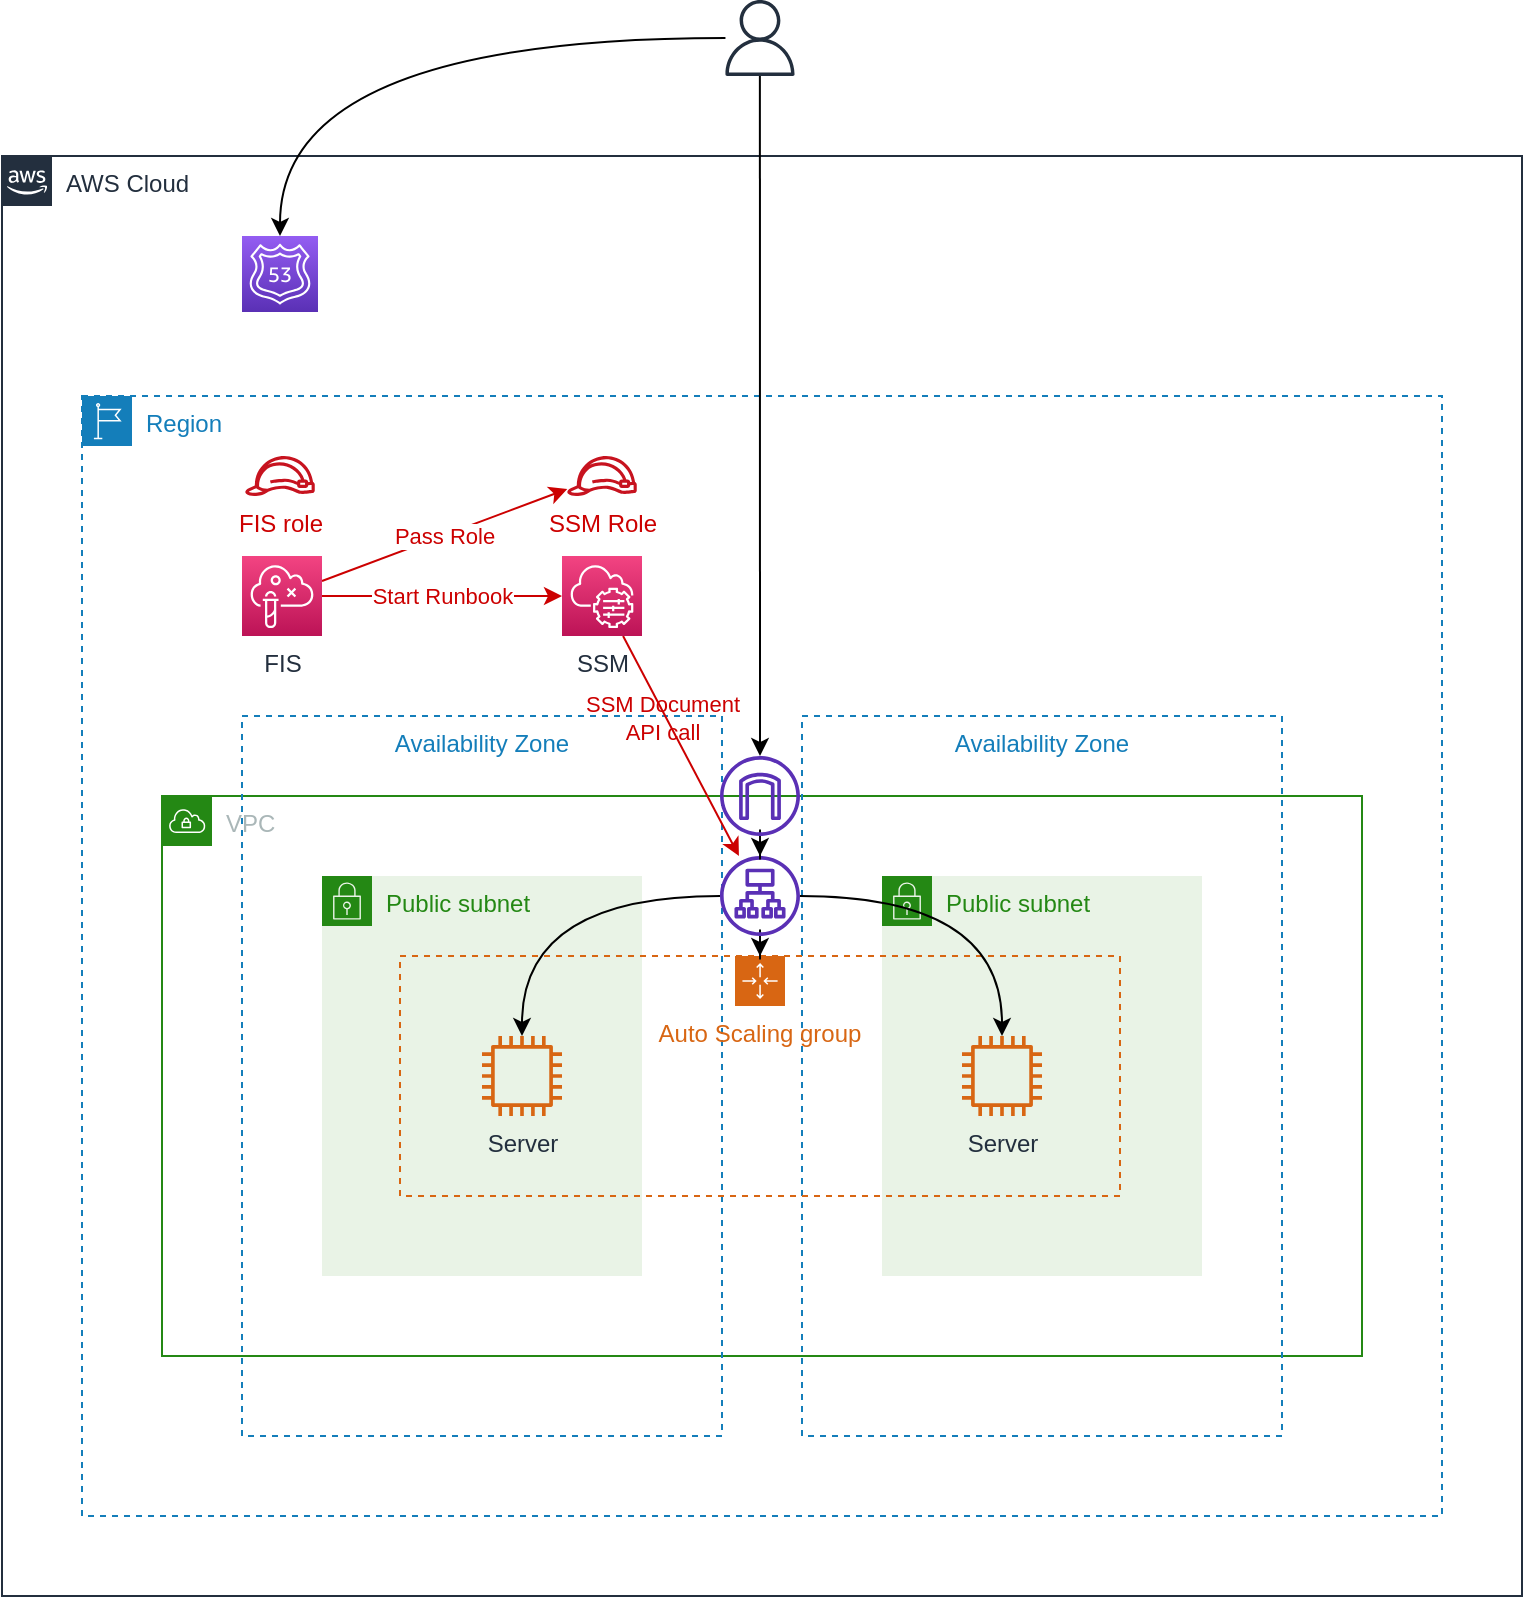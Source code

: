 <mxfile version="14.6.13" type="device"><diagram id="-xoFR7a4HKE300b-0tRi" name="Page-1"><mxGraphModel dx="946" dy="680" grid="1" gridSize="10" guides="1" tooltips="1" connect="1" arrows="1" fold="1" page="1" pageScale="1" pageWidth="850" pageHeight="1100" math="0" shadow="0"><root><mxCell id="0"/><mxCell id="1" parent="0"/><mxCell id="9P1diAjYhTQcRiJ22vYs-1" value="AWS Cloud" style="points=[[0,0],[0.25,0],[0.5,0],[0.75,0],[1,0],[1,0.25],[1,0.5],[1,0.75],[1,1],[0.75,1],[0.5,1],[0.25,1],[0,1],[0,0.75],[0,0.5],[0,0.25]];outlineConnect=0;gradientColor=none;html=1;whiteSpace=wrap;fontSize=12;fontStyle=0;shape=mxgraph.aws4.group;grIcon=mxgraph.aws4.group_aws_cloud_alt;strokeColor=#232F3E;fillColor=none;verticalAlign=top;align=left;spacingLeft=30;fontColor=#232F3E;dashed=0;" parent="1" vertex="1"><mxGeometry x="80" y="80" width="760" height="720" as="geometry"/></mxCell><mxCell id="9P1diAjYhTQcRiJ22vYs-2" value="Region" style="points=[[0,0],[0.25,0],[0.5,0],[0.75,0],[1,0],[1,0.25],[1,0.5],[1,0.75],[1,1],[0.75,1],[0.5,1],[0.25,1],[0,1],[0,0.75],[0,0.5],[0,0.25]];outlineConnect=0;gradientColor=none;html=1;whiteSpace=wrap;fontSize=12;fontStyle=0;shape=mxgraph.aws4.group;grIcon=mxgraph.aws4.group_region;strokeColor=#147EBA;fillColor=none;verticalAlign=top;align=left;spacingLeft=30;fontColor=#147EBA;dashed=1;" parent="1" vertex="1"><mxGeometry x="120" y="200" width="680" height="560" as="geometry"/></mxCell><mxCell id="9P1diAjYhTQcRiJ22vYs-12" value="VPC" style="points=[[0,0],[0.25,0],[0.5,0],[0.75,0],[1,0],[1,0.25],[1,0.5],[1,0.75],[1,1],[0.75,1],[0.5,1],[0.25,1],[0,1],[0,0.75],[0,0.5],[0,0.25]];outlineConnect=0;gradientColor=none;html=1;whiteSpace=wrap;fontSize=12;fontStyle=0;shape=mxgraph.aws4.group;grIcon=mxgraph.aws4.group_vpc;strokeColor=#248814;fillColor=none;verticalAlign=top;align=left;spacingLeft=30;fontColor=#AAB7B8;dashed=0;" parent="1" vertex="1"><mxGeometry x="160" y="400" width="600" height="280" as="geometry"/></mxCell><mxCell id="9P1diAjYhTQcRiJ22vYs-3" value="Availability Zone" style="fillColor=none;strokeColor=#147EBA;dashed=1;verticalAlign=top;fontStyle=0;fontColor=#147EBA;" parent="1" vertex="1"><mxGeometry x="200" y="360" width="240" height="360" as="geometry"/></mxCell><mxCell id="9P1diAjYhTQcRiJ22vYs-4" value="Availability Zone" style="fillColor=none;strokeColor=#147EBA;dashed=1;verticalAlign=top;fontStyle=0;fontColor=#147EBA;" parent="1" vertex="1"><mxGeometry x="480" y="360" width="240" height="360" as="geometry"/></mxCell><mxCell id="9P1diAjYhTQcRiJ22vYs-6" value="Public subnet" style="points=[[0,0],[0.25,0],[0.5,0],[0.75,0],[1,0],[1,0.25],[1,0.5],[1,0.75],[1,1],[0.75,1],[0.5,1],[0.25,1],[0,1],[0,0.75],[0,0.5],[0,0.25]];outlineConnect=0;gradientColor=none;html=1;whiteSpace=wrap;fontSize=12;fontStyle=0;shape=mxgraph.aws4.group;grIcon=mxgraph.aws4.group_security_group;grStroke=0;strokeColor=#248814;fillColor=#E9F3E6;verticalAlign=top;align=left;spacingLeft=30;fontColor=#248814;dashed=0;" parent="1" vertex="1"><mxGeometry x="240" y="440" width="160" height="200" as="geometry"/></mxCell><mxCell id="9P1diAjYhTQcRiJ22vYs-10" value="Public subnet" style="points=[[0,0],[0.25,0],[0.5,0],[0.75,0],[1,0],[1,0.25],[1,0.5],[1,0.75],[1,1],[0.75,1],[0.5,1],[0.25,1],[0,1],[0,0.75],[0,0.5],[0,0.25]];outlineConnect=0;gradientColor=none;html=1;whiteSpace=wrap;fontSize=12;fontStyle=0;shape=mxgraph.aws4.group;grIcon=mxgraph.aws4.group_security_group;grStroke=0;strokeColor=#248814;fillColor=#E9F3E6;verticalAlign=top;align=left;spacingLeft=30;fontColor=#248814;dashed=0;" parent="1" vertex="1"><mxGeometry x="520" y="440" width="160" height="200" as="geometry"/></mxCell><mxCell id="9P1diAjYhTQcRiJ22vYs-7" value="Auto Scaling group" style="points=[[0,0],[0.25,0],[0.5,0],[0.75,0],[1,0],[1,0.25],[1,0.5],[1,0.75],[1,1],[0.75,1],[0.5,1],[0.25,1],[0,1],[0,0.75],[0,0.5],[0,0.25]];outlineConnect=0;gradientColor=none;html=1;whiteSpace=wrap;fontSize=12;fontStyle=0;shape=mxgraph.aws4.groupCenter;grIcon=mxgraph.aws4.group_auto_scaling_group;grStroke=1;strokeColor=#D86613;fillColor=none;verticalAlign=top;align=center;fontColor=#D86613;dashed=1;spacingTop=25;" parent="1" vertex="1"><mxGeometry x="279" y="480" width="360" height="120" as="geometry"/></mxCell><mxCell id="9P1diAjYhTQcRiJ22vYs-8" value="Server" style="outlineConnect=0;fontColor=#232F3E;gradientColor=none;fillColor=#D86613;strokeColor=none;dashed=0;verticalLabelPosition=bottom;verticalAlign=top;align=center;html=1;fontSize=12;fontStyle=0;aspect=fixed;pointerEvents=1;shape=mxgraph.aws4.instance2;" parent="1" vertex="1"><mxGeometry x="320" y="520" width="40" height="40" as="geometry"/></mxCell><mxCell id="9P1diAjYhTQcRiJ22vYs-9" value="Server" style="outlineConnect=0;fontColor=#232F3E;gradientColor=none;fillColor=#D86613;strokeColor=none;dashed=0;verticalLabelPosition=bottom;verticalAlign=top;align=center;html=1;fontSize=12;fontStyle=0;aspect=fixed;pointerEvents=1;shape=mxgraph.aws4.instance2;" parent="1" vertex="1"><mxGeometry x="560" y="520" width="40" height="40" as="geometry"/></mxCell><mxCell id="9P1diAjYhTQcRiJ22vYs-13" style="edgeStyle=orthogonalEdgeStyle;rounded=0;orthogonalLoop=1;jettySize=auto;html=1;curved=1;" parent="1" source="9P1diAjYhTQcRiJ22vYs-5" target="9P1diAjYhTQcRiJ22vYs-8" edge="1"><mxGeometry relative="1" as="geometry"/></mxCell><mxCell id="9P1diAjYhTQcRiJ22vYs-14" style="edgeStyle=orthogonalEdgeStyle;curved=1;rounded=0;orthogonalLoop=1;jettySize=auto;html=1;" parent="1" source="9P1diAjYhTQcRiJ22vYs-5" target="9P1diAjYhTQcRiJ22vYs-9" edge="1"><mxGeometry relative="1" as="geometry"/></mxCell><mxCell id="9P1diAjYhTQcRiJ22vYs-16" style="edgeStyle=orthogonalEdgeStyle;curved=1;rounded=0;orthogonalLoop=1;jettySize=auto;html=1;" parent="1" source="9P1diAjYhTQcRiJ22vYs-5" target="9P1diAjYhTQcRiJ22vYs-7" edge="1"><mxGeometry relative="1" as="geometry"/></mxCell><mxCell id="9P1diAjYhTQcRiJ22vYs-5" value="" style="outlineConnect=0;fontColor=#232F3E;gradientColor=none;fillColor=#5A30B5;strokeColor=none;dashed=0;verticalLabelPosition=bottom;verticalAlign=top;align=center;html=1;fontSize=12;fontStyle=0;aspect=fixed;pointerEvents=1;shape=mxgraph.aws4.application_load_balancer;" parent="1" vertex="1"><mxGeometry x="439" y="430" width="40" height="40" as="geometry"/></mxCell><mxCell id="9P1diAjYhTQcRiJ22vYs-17" style="edgeStyle=orthogonalEdgeStyle;curved=1;rounded=0;orthogonalLoop=1;jettySize=auto;html=1;" parent="1" source="9P1diAjYhTQcRiJ22vYs-11" target="9P1diAjYhTQcRiJ22vYs-5" edge="1"><mxGeometry relative="1" as="geometry"/></mxCell><mxCell id="9P1diAjYhTQcRiJ22vYs-11" value="" style="outlineConnect=0;fontColor=#232F3E;gradientColor=none;fillColor=#5A30B5;strokeColor=none;dashed=0;verticalLabelPosition=bottom;verticalAlign=top;align=center;html=1;fontSize=12;fontStyle=0;aspect=fixed;pointerEvents=1;shape=mxgraph.aws4.internet_gateway;" parent="1" vertex="1"><mxGeometry x="439" y="380" width="40" height="40" as="geometry"/></mxCell><mxCell id="9P1diAjYhTQcRiJ22vYs-19" style="edgeStyle=orthogonalEdgeStyle;curved=1;rounded=0;orthogonalLoop=1;jettySize=auto;html=1;" parent="1" source="9P1diAjYhTQcRiJ22vYs-18" target="9P1diAjYhTQcRiJ22vYs-11" edge="1"><mxGeometry relative="1" as="geometry"/></mxCell><mxCell id="9P1diAjYhTQcRiJ22vYs-23" style="edgeStyle=orthogonalEdgeStyle;curved=1;rounded=0;orthogonalLoop=1;jettySize=auto;html=1;" parent="1" source="9P1diAjYhTQcRiJ22vYs-18" target="9P1diAjYhTQcRiJ22vYs-22" edge="1"><mxGeometry relative="1" as="geometry"/></mxCell><mxCell id="9P1diAjYhTQcRiJ22vYs-18" value="" style="outlineConnect=0;fontColor=#232F3E;gradientColor=none;fillColor=#232F3E;strokeColor=none;dashed=0;verticalLabelPosition=bottom;verticalAlign=top;align=center;html=1;fontSize=12;fontStyle=0;aspect=fixed;pointerEvents=1;shape=mxgraph.aws4.user;" parent="1" vertex="1"><mxGeometry x="440" y="2" width="38" height="38" as="geometry"/></mxCell><mxCell id="9P1diAjYhTQcRiJ22vYs-22" value="" style="points=[[0,0,0],[0.25,0,0],[0.5,0,0],[0.75,0,0],[1,0,0],[0,1,0],[0.25,1,0],[0.5,1,0],[0.75,1,0],[1,1,0],[0,0.25,0],[0,0.5,0],[0,0.75,0],[1,0.25,0],[1,0.5,0],[1,0.75,0]];outlineConnect=0;fontColor=#232F3E;gradientColor=#945DF2;gradientDirection=north;fillColor=#5A30B5;strokeColor=#ffffff;dashed=0;verticalLabelPosition=bottom;verticalAlign=top;align=center;html=1;fontSize=12;fontStyle=0;aspect=fixed;shape=mxgraph.aws4.resourceIcon;resIcon=mxgraph.aws4.route_53;" parent="1" vertex="1"><mxGeometry x="200" y="120" width="38" height="38" as="geometry"/></mxCell><mxCell id="gvMbLIlg4Rt3loEpMohx-5" value="Start Runbook" style="edgeStyle=orthogonalEdgeStyle;rounded=0;orthogonalLoop=1;jettySize=auto;html=1;fontColor=#CC0000;strokeColor=#CC0000;" edge="1" parent="1" source="gvMbLIlg4Rt3loEpMohx-1" target="gvMbLIlg4Rt3loEpMohx-2"><mxGeometry relative="1" as="geometry"/></mxCell><mxCell id="gvMbLIlg4Rt3loEpMohx-6" value="Pass Role" style="rounded=0;orthogonalLoop=1;jettySize=auto;html=1;strokeColor=#CC0000;fontColor=#CC0000;" edge="1" parent="1" source="gvMbLIlg4Rt3loEpMohx-1" target="gvMbLIlg4Rt3loEpMohx-4"><mxGeometry relative="1" as="geometry"/></mxCell><mxCell id="gvMbLIlg4Rt3loEpMohx-1" value="FIS" style="points=[[0,0,0],[0.25,0,0],[0.5,0,0],[0.75,0,0],[1,0,0],[0,1,0],[0.25,1,0],[0.5,1,0],[0.75,1,0],[1,1,0],[0,0.25,0],[0,0.5,0],[0,0.75,0],[1,0.25,0],[1,0.5,0],[1,0.75,0]];points=[[0,0,0],[0.25,0,0],[0.5,0,0],[0.75,0,0],[1,0,0],[0,1,0],[0.25,1,0],[0.5,1,0],[0.75,1,0],[1,1,0],[0,0.25,0],[0,0.5,0],[0,0.75,0],[1,0.25,0],[1,0.5,0],[1,0.75,0]];outlineConnect=0;fontColor=#232F3E;gradientColor=#F34482;gradientDirection=north;fillColor=#BC1356;strokeColor=#ffffff;dashed=0;verticalLabelPosition=bottom;verticalAlign=top;align=center;html=1;fontSize=12;fontStyle=0;aspect=fixed;shape=mxgraph.aws4.resourceIcon;resIcon=mxgraph.aws4.fault_injection_simulator;" vertex="1" parent="1"><mxGeometry x="200" y="280" width="40" height="40" as="geometry"/></mxCell><mxCell id="gvMbLIlg4Rt3loEpMohx-7" value="SSM Document&lt;br&gt;API call" style="edgeStyle=none;rounded=0;orthogonalLoop=1;jettySize=auto;html=1;labelBackgroundColor=none;strokeColor=#CC0000;fontColor=#CC0000;" edge="1" parent="1" source="gvMbLIlg4Rt3loEpMohx-2" target="9P1diAjYhTQcRiJ22vYs-5"><mxGeometry x="-0.285" y="-1" relative="1" as="geometry"><mxPoint y="1" as="offset"/></mxGeometry></mxCell><mxCell id="gvMbLIlg4Rt3loEpMohx-2" value="SSM" style="points=[[0,0,0],[0.25,0,0],[0.5,0,0],[0.75,0,0],[1,0,0],[0,1,0],[0.25,1,0],[0.5,1,0],[0.75,1,0],[1,1,0],[0,0.25,0],[0,0.5,0],[0,0.75,0],[1,0.25,0],[1,0.5,0],[1,0.75,0]];points=[[0,0,0],[0.25,0,0],[0.5,0,0],[0.75,0,0],[1,0,0],[0,1,0],[0.25,1,0],[0.5,1,0],[0.75,1,0],[1,1,0],[0,0.25,0],[0,0.5,0],[0,0.75,0],[1,0.25,0],[1,0.5,0],[1,0.75,0]];outlineConnect=0;fontColor=#232F3E;gradientColor=#F34482;gradientDirection=north;fillColor=#BC1356;strokeColor=#ffffff;dashed=0;verticalLabelPosition=bottom;verticalAlign=top;align=center;html=1;fontSize=12;fontStyle=0;aspect=fixed;shape=mxgraph.aws4.resourceIcon;resIcon=mxgraph.aws4.systems_manager;" vertex="1" parent="1"><mxGeometry x="360" y="280" width="40" height="40" as="geometry"/></mxCell><mxCell id="gvMbLIlg4Rt3loEpMohx-3" value="FIS role" style="outlineConnect=0;gradientColor=none;fillColor=#C7131F;strokeColor=none;dashed=0;verticalLabelPosition=bottom;verticalAlign=top;align=center;html=1;fontSize=12;fontStyle=0;aspect=fixed;pointerEvents=1;shape=mxgraph.aws4.role;fontColor=#CC0000;" vertex="1" parent="1"><mxGeometry x="201.28" y="230" width="35.45" height="20" as="geometry"/></mxCell><mxCell id="gvMbLIlg4Rt3loEpMohx-4" value="SSM Role" style="outlineConnect=0;gradientColor=none;fillColor=#C7131F;strokeColor=none;dashed=0;verticalLabelPosition=bottom;verticalAlign=top;align=center;html=1;fontSize=12;fontStyle=0;aspect=fixed;pointerEvents=1;shape=mxgraph.aws4.role;fontColor=#CC0000;" vertex="1" parent="1"><mxGeometry x="362.28" y="230" width="35.45" height="20" as="geometry"/></mxCell></root></mxGraphModel></diagram></mxfile>